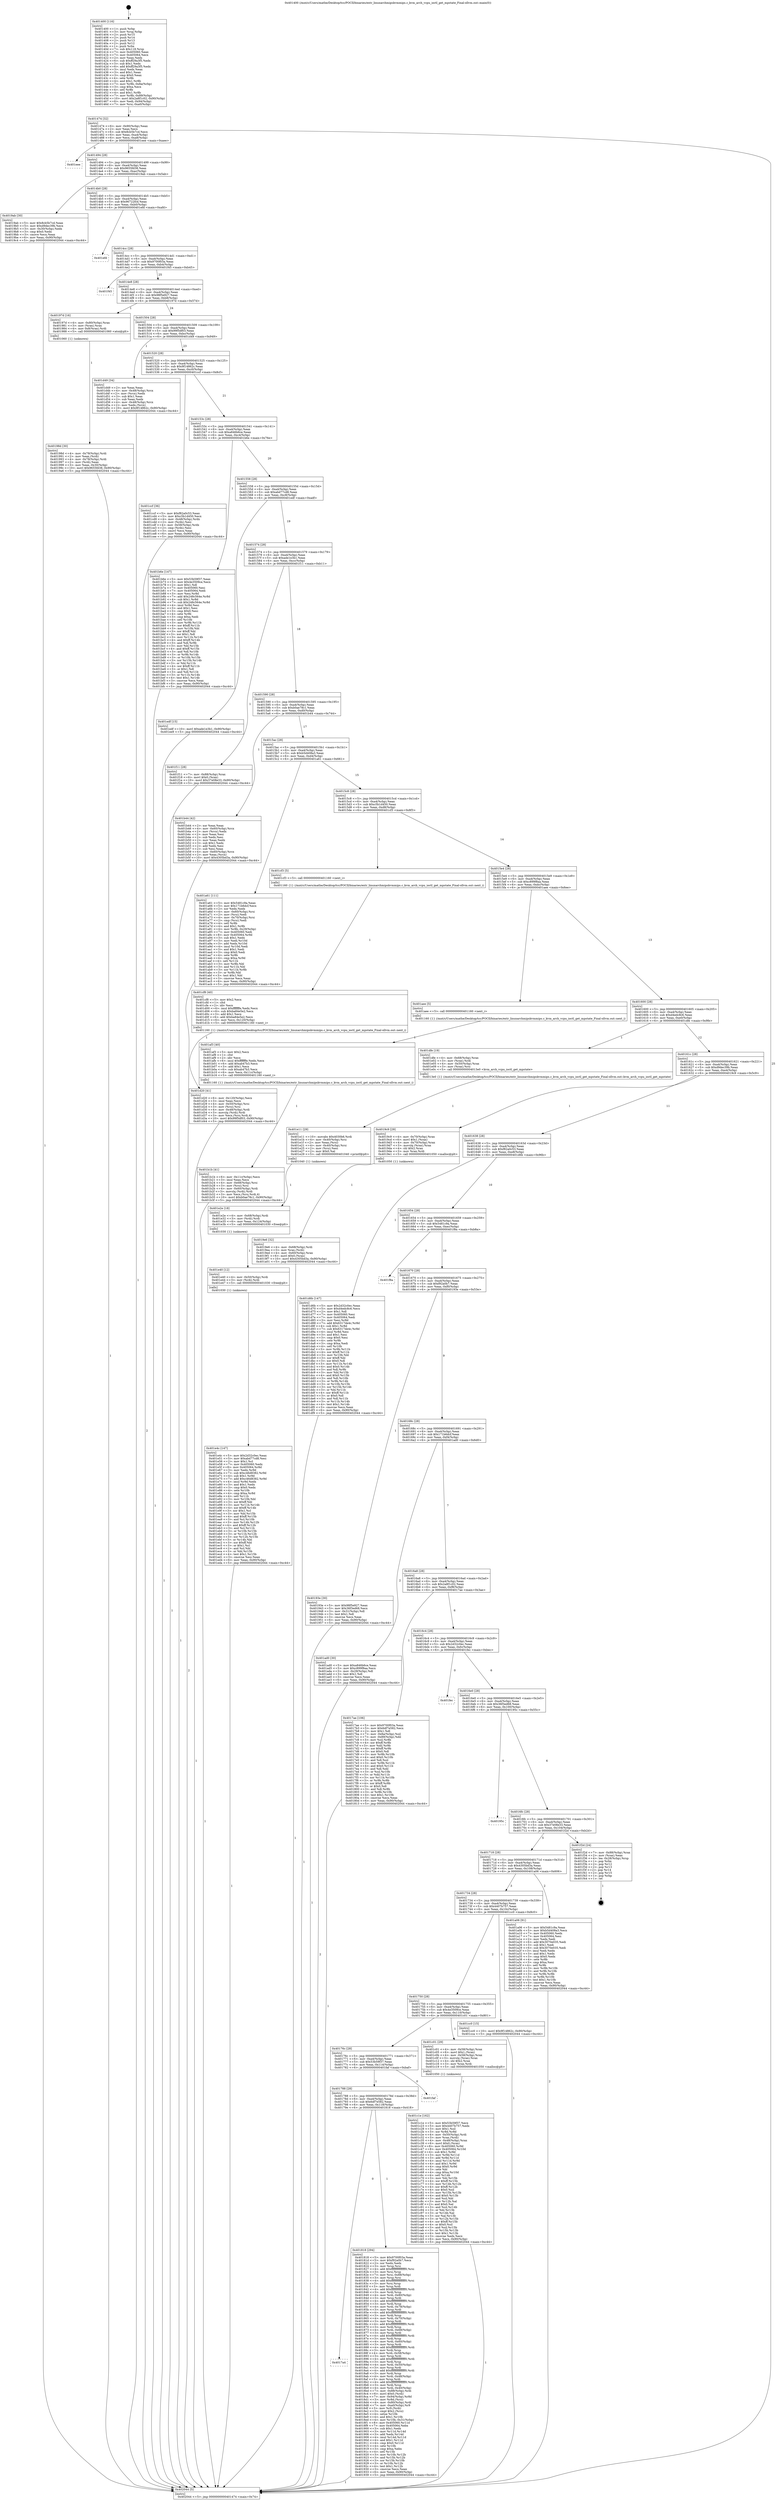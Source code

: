digraph "0x401400" {
  label = "0x401400 (/mnt/c/Users/mathe/Desktop/tcc/POCII/binaries/extr_linuxarchmipskvmmips.c_kvm_arch_vcpu_ioctl_get_mpstate_Final-ollvm.out::main(0))"
  labelloc = "t"
  node[shape=record]

  Entry [label="",width=0.3,height=0.3,shape=circle,fillcolor=black,style=filled]
  "0x401474" [label="{
     0x401474 [32]\l
     | [instrs]\l
     &nbsp;&nbsp;0x401474 \<+6\>: mov -0x90(%rbp),%eax\l
     &nbsp;&nbsp;0x40147a \<+2\>: mov %eax,%ecx\l
     &nbsp;&nbsp;0x40147c \<+6\>: sub $0x8cb5b7cd,%ecx\l
     &nbsp;&nbsp;0x401482 \<+6\>: mov %eax,-0xa4(%rbp)\l
     &nbsp;&nbsp;0x401488 \<+6\>: mov %ecx,-0xa8(%rbp)\l
     &nbsp;&nbsp;0x40148e \<+6\>: je 0000000000401eee \<main+0xaee\>\l
  }"]
  "0x401eee" [label="{
     0x401eee\l
  }", style=dashed]
  "0x401494" [label="{
     0x401494 [28]\l
     | [instrs]\l
     &nbsp;&nbsp;0x401494 \<+5\>: jmp 0000000000401499 \<main+0x99\>\l
     &nbsp;&nbsp;0x401499 \<+6\>: mov -0xa4(%rbp),%eax\l
     &nbsp;&nbsp;0x40149f \<+5\>: sub $0x9655fd38,%eax\l
     &nbsp;&nbsp;0x4014a4 \<+6\>: mov %eax,-0xac(%rbp)\l
     &nbsp;&nbsp;0x4014aa \<+6\>: je 00000000004019ab \<main+0x5ab\>\l
  }"]
  Exit [label="",width=0.3,height=0.3,shape=circle,fillcolor=black,style=filled,peripheries=2]
  "0x4019ab" [label="{
     0x4019ab [30]\l
     | [instrs]\l
     &nbsp;&nbsp;0x4019ab \<+5\>: mov $0x8cb5b7cd,%eax\l
     &nbsp;&nbsp;0x4019b0 \<+5\>: mov $0xd9dec39b,%ecx\l
     &nbsp;&nbsp;0x4019b5 \<+3\>: mov -0x30(%rbp),%edx\l
     &nbsp;&nbsp;0x4019b8 \<+3\>: cmp $0x0,%edx\l
     &nbsp;&nbsp;0x4019bb \<+3\>: cmove %ecx,%eax\l
     &nbsp;&nbsp;0x4019be \<+6\>: mov %eax,-0x90(%rbp)\l
     &nbsp;&nbsp;0x4019c4 \<+5\>: jmp 0000000000402044 \<main+0xc44\>\l
  }"]
  "0x4014b0" [label="{
     0x4014b0 [28]\l
     | [instrs]\l
     &nbsp;&nbsp;0x4014b0 \<+5\>: jmp 00000000004014b5 \<main+0xb5\>\l
     &nbsp;&nbsp;0x4014b5 \<+6\>: mov -0xa4(%rbp),%eax\l
     &nbsp;&nbsp;0x4014bb \<+5\>: sub $0x96722fcd,%eax\l
     &nbsp;&nbsp;0x4014c0 \<+6\>: mov %eax,-0xb0(%rbp)\l
     &nbsp;&nbsp;0x4014c6 \<+6\>: je 0000000000401efd \<main+0xafd\>\l
  }"]
  "0x401e4c" [label="{
     0x401e4c [147]\l
     | [instrs]\l
     &nbsp;&nbsp;0x401e4c \<+5\>: mov $0x2d32c0ec,%eax\l
     &nbsp;&nbsp;0x401e51 \<+5\>: mov $0xabd77cd8,%esi\l
     &nbsp;&nbsp;0x401e56 \<+2\>: mov $0x1,%cl\l
     &nbsp;&nbsp;0x401e58 \<+7\>: mov 0x405060,%edx\l
     &nbsp;&nbsp;0x401e5f \<+8\>: mov 0x405064,%r8d\l
     &nbsp;&nbsp;0x401e67 \<+3\>: mov %edx,%r9d\l
     &nbsp;&nbsp;0x401e6a \<+7\>: sub $0xc46d8382,%r9d\l
     &nbsp;&nbsp;0x401e71 \<+4\>: sub $0x1,%r9d\l
     &nbsp;&nbsp;0x401e75 \<+7\>: add $0xc46d8382,%r9d\l
     &nbsp;&nbsp;0x401e7c \<+4\>: imul %r9d,%edx\l
     &nbsp;&nbsp;0x401e80 \<+3\>: and $0x1,%edx\l
     &nbsp;&nbsp;0x401e83 \<+3\>: cmp $0x0,%edx\l
     &nbsp;&nbsp;0x401e86 \<+4\>: sete %r10b\l
     &nbsp;&nbsp;0x401e8a \<+4\>: cmp $0xa,%r8d\l
     &nbsp;&nbsp;0x401e8e \<+4\>: setl %r11b\l
     &nbsp;&nbsp;0x401e92 \<+3\>: mov %r10b,%bl\l
     &nbsp;&nbsp;0x401e95 \<+3\>: xor $0xff,%bl\l
     &nbsp;&nbsp;0x401e98 \<+3\>: mov %r11b,%r14b\l
     &nbsp;&nbsp;0x401e9b \<+4\>: xor $0xff,%r14b\l
     &nbsp;&nbsp;0x401e9f \<+3\>: xor $0x1,%cl\l
     &nbsp;&nbsp;0x401ea2 \<+3\>: mov %bl,%r15b\l
     &nbsp;&nbsp;0x401ea5 \<+4\>: and $0xff,%r15b\l
     &nbsp;&nbsp;0x401ea9 \<+3\>: and %cl,%r10b\l
     &nbsp;&nbsp;0x401eac \<+3\>: mov %r14b,%r12b\l
     &nbsp;&nbsp;0x401eaf \<+4\>: and $0xff,%r12b\l
     &nbsp;&nbsp;0x401eb3 \<+3\>: and %cl,%r11b\l
     &nbsp;&nbsp;0x401eb6 \<+3\>: or %r10b,%r15b\l
     &nbsp;&nbsp;0x401eb9 \<+3\>: or %r11b,%r12b\l
     &nbsp;&nbsp;0x401ebc \<+3\>: xor %r12b,%r15b\l
     &nbsp;&nbsp;0x401ebf \<+3\>: or %r14b,%bl\l
     &nbsp;&nbsp;0x401ec2 \<+3\>: xor $0xff,%bl\l
     &nbsp;&nbsp;0x401ec5 \<+3\>: or $0x1,%cl\l
     &nbsp;&nbsp;0x401ec8 \<+2\>: and %cl,%bl\l
     &nbsp;&nbsp;0x401eca \<+3\>: or %bl,%r15b\l
     &nbsp;&nbsp;0x401ecd \<+4\>: test $0x1,%r15b\l
     &nbsp;&nbsp;0x401ed1 \<+3\>: cmovne %esi,%eax\l
     &nbsp;&nbsp;0x401ed4 \<+6\>: mov %eax,-0x90(%rbp)\l
     &nbsp;&nbsp;0x401eda \<+5\>: jmp 0000000000402044 \<main+0xc44\>\l
  }"]
  "0x401efd" [label="{
     0x401efd\l
  }", style=dashed]
  "0x4014cc" [label="{
     0x4014cc [28]\l
     | [instrs]\l
     &nbsp;&nbsp;0x4014cc \<+5\>: jmp 00000000004014d1 \<main+0xd1\>\l
     &nbsp;&nbsp;0x4014d1 \<+6\>: mov -0xa4(%rbp),%eax\l
     &nbsp;&nbsp;0x4014d7 \<+5\>: sub $0x9700f03a,%eax\l
     &nbsp;&nbsp;0x4014dc \<+6\>: mov %eax,-0xb4(%rbp)\l
     &nbsp;&nbsp;0x4014e2 \<+6\>: je 0000000000401f45 \<main+0xb45\>\l
  }"]
  "0x401e40" [label="{
     0x401e40 [12]\l
     | [instrs]\l
     &nbsp;&nbsp;0x401e40 \<+4\>: mov -0x50(%rbp),%rdi\l
     &nbsp;&nbsp;0x401e44 \<+3\>: mov (%rdi),%rdi\l
     &nbsp;&nbsp;0x401e47 \<+5\>: call 0000000000401030 \<free@plt\>\l
     | [calls]\l
     &nbsp;&nbsp;0x401030 \{1\} (unknown)\l
  }"]
  "0x401f45" [label="{
     0x401f45\l
  }", style=dashed]
  "0x4014e8" [label="{
     0x4014e8 [28]\l
     | [instrs]\l
     &nbsp;&nbsp;0x4014e8 \<+5\>: jmp 00000000004014ed \<main+0xed\>\l
     &nbsp;&nbsp;0x4014ed \<+6\>: mov -0xa4(%rbp),%eax\l
     &nbsp;&nbsp;0x4014f3 \<+5\>: sub $0x98f5e927,%eax\l
     &nbsp;&nbsp;0x4014f8 \<+6\>: mov %eax,-0xb8(%rbp)\l
     &nbsp;&nbsp;0x4014fe \<+6\>: je 000000000040197d \<main+0x57d\>\l
  }"]
  "0x401e2e" [label="{
     0x401e2e [18]\l
     | [instrs]\l
     &nbsp;&nbsp;0x401e2e \<+4\>: mov -0x68(%rbp),%rdi\l
     &nbsp;&nbsp;0x401e32 \<+3\>: mov (%rdi),%rdi\l
     &nbsp;&nbsp;0x401e35 \<+6\>: mov %eax,-0x124(%rbp)\l
     &nbsp;&nbsp;0x401e3b \<+5\>: call 0000000000401030 \<free@plt\>\l
     | [calls]\l
     &nbsp;&nbsp;0x401030 \{1\} (unknown)\l
  }"]
  "0x40197d" [label="{
     0x40197d [16]\l
     | [instrs]\l
     &nbsp;&nbsp;0x40197d \<+4\>: mov -0x80(%rbp),%rax\l
     &nbsp;&nbsp;0x401981 \<+3\>: mov (%rax),%rax\l
     &nbsp;&nbsp;0x401984 \<+4\>: mov 0x8(%rax),%rdi\l
     &nbsp;&nbsp;0x401988 \<+5\>: call 0000000000401060 \<atoi@plt\>\l
     | [calls]\l
     &nbsp;&nbsp;0x401060 \{1\} (unknown)\l
  }"]
  "0x401504" [label="{
     0x401504 [28]\l
     | [instrs]\l
     &nbsp;&nbsp;0x401504 \<+5\>: jmp 0000000000401509 \<main+0x109\>\l
     &nbsp;&nbsp;0x401509 \<+6\>: mov -0xa4(%rbp),%eax\l
     &nbsp;&nbsp;0x40150f \<+5\>: sub $0x99f5df03,%eax\l
     &nbsp;&nbsp;0x401514 \<+6\>: mov %eax,-0xbc(%rbp)\l
     &nbsp;&nbsp;0x40151a \<+6\>: je 0000000000401d49 \<main+0x949\>\l
  }"]
  "0x401e11" [label="{
     0x401e11 [29]\l
     | [instrs]\l
     &nbsp;&nbsp;0x401e11 \<+10\>: movabs $0x4030b6,%rdi\l
     &nbsp;&nbsp;0x401e1b \<+4\>: mov -0x40(%rbp),%rsi\l
     &nbsp;&nbsp;0x401e1f \<+2\>: mov %eax,(%rsi)\l
     &nbsp;&nbsp;0x401e21 \<+4\>: mov -0x40(%rbp),%rsi\l
     &nbsp;&nbsp;0x401e25 \<+2\>: mov (%rsi),%esi\l
     &nbsp;&nbsp;0x401e27 \<+2\>: mov $0x0,%al\l
     &nbsp;&nbsp;0x401e29 \<+5\>: call 0000000000401040 \<printf@plt\>\l
     | [calls]\l
     &nbsp;&nbsp;0x401040 \{1\} (unknown)\l
  }"]
  "0x401d49" [label="{
     0x401d49 [34]\l
     | [instrs]\l
     &nbsp;&nbsp;0x401d49 \<+2\>: xor %eax,%eax\l
     &nbsp;&nbsp;0x401d4b \<+4\>: mov -0x48(%rbp),%rcx\l
     &nbsp;&nbsp;0x401d4f \<+2\>: mov (%rcx),%edx\l
     &nbsp;&nbsp;0x401d51 \<+3\>: sub $0x1,%eax\l
     &nbsp;&nbsp;0x401d54 \<+2\>: sub %eax,%edx\l
     &nbsp;&nbsp;0x401d56 \<+4\>: mov -0x48(%rbp),%rcx\l
     &nbsp;&nbsp;0x401d5a \<+2\>: mov %edx,(%rcx)\l
     &nbsp;&nbsp;0x401d5c \<+10\>: movl $0x9f14862c,-0x90(%rbp)\l
     &nbsp;&nbsp;0x401d66 \<+5\>: jmp 0000000000402044 \<main+0xc44\>\l
  }"]
  "0x401520" [label="{
     0x401520 [28]\l
     | [instrs]\l
     &nbsp;&nbsp;0x401520 \<+5\>: jmp 0000000000401525 \<main+0x125\>\l
     &nbsp;&nbsp;0x401525 \<+6\>: mov -0xa4(%rbp),%eax\l
     &nbsp;&nbsp;0x40152b \<+5\>: sub $0x9f14862c,%eax\l
     &nbsp;&nbsp;0x401530 \<+6\>: mov %eax,-0xc0(%rbp)\l
     &nbsp;&nbsp;0x401536 \<+6\>: je 0000000000401ccf \<main+0x8cf\>\l
  }"]
  "0x401d20" [label="{
     0x401d20 [41]\l
     | [instrs]\l
     &nbsp;&nbsp;0x401d20 \<+6\>: mov -0x120(%rbp),%ecx\l
     &nbsp;&nbsp;0x401d26 \<+3\>: imul %eax,%ecx\l
     &nbsp;&nbsp;0x401d29 \<+4\>: mov -0x50(%rbp),%rsi\l
     &nbsp;&nbsp;0x401d2d \<+3\>: mov (%rsi),%rsi\l
     &nbsp;&nbsp;0x401d30 \<+4\>: mov -0x48(%rbp),%rdi\l
     &nbsp;&nbsp;0x401d34 \<+3\>: movslq (%rdi),%rdi\l
     &nbsp;&nbsp;0x401d37 \<+3\>: mov %ecx,(%rsi,%rdi,4)\l
     &nbsp;&nbsp;0x401d3a \<+10\>: movl $0x99f5df03,-0x90(%rbp)\l
     &nbsp;&nbsp;0x401d44 \<+5\>: jmp 0000000000402044 \<main+0xc44\>\l
  }"]
  "0x401ccf" [label="{
     0x401ccf [36]\l
     | [instrs]\l
     &nbsp;&nbsp;0x401ccf \<+5\>: mov $0xf82a0c53,%eax\l
     &nbsp;&nbsp;0x401cd4 \<+5\>: mov $0xc5b1d450,%ecx\l
     &nbsp;&nbsp;0x401cd9 \<+4\>: mov -0x48(%rbp),%rdx\l
     &nbsp;&nbsp;0x401cdd \<+2\>: mov (%rdx),%esi\l
     &nbsp;&nbsp;0x401cdf \<+4\>: mov -0x58(%rbp),%rdx\l
     &nbsp;&nbsp;0x401ce3 \<+2\>: cmp (%rdx),%esi\l
     &nbsp;&nbsp;0x401ce5 \<+3\>: cmovl %ecx,%eax\l
     &nbsp;&nbsp;0x401ce8 \<+6\>: mov %eax,-0x90(%rbp)\l
     &nbsp;&nbsp;0x401cee \<+5\>: jmp 0000000000402044 \<main+0xc44\>\l
  }"]
  "0x40153c" [label="{
     0x40153c [28]\l
     | [instrs]\l
     &nbsp;&nbsp;0x40153c \<+5\>: jmp 0000000000401541 \<main+0x141\>\l
     &nbsp;&nbsp;0x401541 \<+6\>: mov -0xa4(%rbp),%eax\l
     &nbsp;&nbsp;0x401547 \<+5\>: sub $0xa846b6ce,%eax\l
     &nbsp;&nbsp;0x40154c \<+6\>: mov %eax,-0xc4(%rbp)\l
     &nbsp;&nbsp;0x401552 \<+6\>: je 0000000000401b6e \<main+0x76e\>\l
  }"]
  "0x401cf8" [label="{
     0x401cf8 [40]\l
     | [instrs]\l
     &nbsp;&nbsp;0x401cf8 \<+5\>: mov $0x2,%ecx\l
     &nbsp;&nbsp;0x401cfd \<+1\>: cltd\l
     &nbsp;&nbsp;0x401cfe \<+2\>: idiv %ecx\l
     &nbsp;&nbsp;0x401d00 \<+6\>: imul $0xfffffffe,%edx,%ecx\l
     &nbsp;&nbsp;0x401d06 \<+6\>: sub $0xba84e5e2,%ecx\l
     &nbsp;&nbsp;0x401d0c \<+3\>: add $0x1,%ecx\l
     &nbsp;&nbsp;0x401d0f \<+6\>: add $0xba84e5e2,%ecx\l
     &nbsp;&nbsp;0x401d15 \<+6\>: mov %ecx,-0x120(%rbp)\l
     &nbsp;&nbsp;0x401d1b \<+5\>: call 0000000000401160 \<next_i\>\l
     | [calls]\l
     &nbsp;&nbsp;0x401160 \{1\} (/mnt/c/Users/mathe/Desktop/tcc/POCII/binaries/extr_linuxarchmipskvmmips.c_kvm_arch_vcpu_ioctl_get_mpstate_Final-ollvm.out::next_i)\l
  }"]
  "0x401b6e" [label="{
     0x401b6e [147]\l
     | [instrs]\l
     &nbsp;&nbsp;0x401b6e \<+5\>: mov $0x53b59f37,%eax\l
     &nbsp;&nbsp;0x401b73 \<+5\>: mov $0x4e3509ce,%ecx\l
     &nbsp;&nbsp;0x401b78 \<+2\>: mov $0x1,%dl\l
     &nbsp;&nbsp;0x401b7a \<+7\>: mov 0x405060,%esi\l
     &nbsp;&nbsp;0x401b81 \<+7\>: mov 0x405064,%edi\l
     &nbsp;&nbsp;0x401b88 \<+3\>: mov %esi,%r8d\l
     &nbsp;&nbsp;0x401b8b \<+7\>: add $0x248c564e,%r8d\l
     &nbsp;&nbsp;0x401b92 \<+4\>: sub $0x1,%r8d\l
     &nbsp;&nbsp;0x401b96 \<+7\>: sub $0x248c564e,%r8d\l
     &nbsp;&nbsp;0x401b9d \<+4\>: imul %r8d,%esi\l
     &nbsp;&nbsp;0x401ba1 \<+3\>: and $0x1,%esi\l
     &nbsp;&nbsp;0x401ba4 \<+3\>: cmp $0x0,%esi\l
     &nbsp;&nbsp;0x401ba7 \<+4\>: sete %r9b\l
     &nbsp;&nbsp;0x401bab \<+3\>: cmp $0xa,%edi\l
     &nbsp;&nbsp;0x401bae \<+4\>: setl %r10b\l
     &nbsp;&nbsp;0x401bb2 \<+3\>: mov %r9b,%r11b\l
     &nbsp;&nbsp;0x401bb5 \<+4\>: xor $0xff,%r11b\l
     &nbsp;&nbsp;0x401bb9 \<+3\>: mov %r10b,%bl\l
     &nbsp;&nbsp;0x401bbc \<+3\>: xor $0xff,%bl\l
     &nbsp;&nbsp;0x401bbf \<+3\>: xor $0x1,%dl\l
     &nbsp;&nbsp;0x401bc2 \<+3\>: mov %r11b,%r14b\l
     &nbsp;&nbsp;0x401bc5 \<+4\>: and $0xff,%r14b\l
     &nbsp;&nbsp;0x401bc9 \<+3\>: and %dl,%r9b\l
     &nbsp;&nbsp;0x401bcc \<+3\>: mov %bl,%r15b\l
     &nbsp;&nbsp;0x401bcf \<+4\>: and $0xff,%r15b\l
     &nbsp;&nbsp;0x401bd3 \<+3\>: and %dl,%r10b\l
     &nbsp;&nbsp;0x401bd6 \<+3\>: or %r9b,%r14b\l
     &nbsp;&nbsp;0x401bd9 \<+3\>: or %r10b,%r15b\l
     &nbsp;&nbsp;0x401bdc \<+3\>: xor %r15b,%r14b\l
     &nbsp;&nbsp;0x401bdf \<+3\>: or %bl,%r11b\l
     &nbsp;&nbsp;0x401be2 \<+4\>: xor $0xff,%r11b\l
     &nbsp;&nbsp;0x401be6 \<+3\>: or $0x1,%dl\l
     &nbsp;&nbsp;0x401be9 \<+3\>: and %dl,%r11b\l
     &nbsp;&nbsp;0x401bec \<+3\>: or %r11b,%r14b\l
     &nbsp;&nbsp;0x401bef \<+4\>: test $0x1,%r14b\l
     &nbsp;&nbsp;0x401bf3 \<+3\>: cmovne %ecx,%eax\l
     &nbsp;&nbsp;0x401bf6 \<+6\>: mov %eax,-0x90(%rbp)\l
     &nbsp;&nbsp;0x401bfc \<+5\>: jmp 0000000000402044 \<main+0xc44\>\l
  }"]
  "0x401558" [label="{
     0x401558 [28]\l
     | [instrs]\l
     &nbsp;&nbsp;0x401558 \<+5\>: jmp 000000000040155d \<main+0x15d\>\l
     &nbsp;&nbsp;0x40155d \<+6\>: mov -0xa4(%rbp),%eax\l
     &nbsp;&nbsp;0x401563 \<+5\>: sub $0xabd77cd8,%eax\l
     &nbsp;&nbsp;0x401568 \<+6\>: mov %eax,-0xc8(%rbp)\l
     &nbsp;&nbsp;0x40156e \<+6\>: je 0000000000401edf \<main+0xadf\>\l
  }"]
  "0x401c1e" [label="{
     0x401c1e [162]\l
     | [instrs]\l
     &nbsp;&nbsp;0x401c1e \<+5\>: mov $0x53b59f37,%ecx\l
     &nbsp;&nbsp;0x401c23 \<+5\>: mov $0x4407b757,%edx\l
     &nbsp;&nbsp;0x401c28 \<+3\>: mov $0x1,%sil\l
     &nbsp;&nbsp;0x401c2b \<+3\>: xor %r8d,%r8d\l
     &nbsp;&nbsp;0x401c2e \<+4\>: mov -0x50(%rbp),%rdi\l
     &nbsp;&nbsp;0x401c32 \<+3\>: mov %rax,(%rdi)\l
     &nbsp;&nbsp;0x401c35 \<+4\>: mov -0x48(%rbp),%rax\l
     &nbsp;&nbsp;0x401c39 \<+6\>: movl $0x0,(%rax)\l
     &nbsp;&nbsp;0x401c3f \<+8\>: mov 0x405060,%r9d\l
     &nbsp;&nbsp;0x401c47 \<+8\>: mov 0x405064,%r10d\l
     &nbsp;&nbsp;0x401c4f \<+4\>: sub $0x1,%r8d\l
     &nbsp;&nbsp;0x401c53 \<+3\>: mov %r9d,%r11d\l
     &nbsp;&nbsp;0x401c56 \<+3\>: add %r8d,%r11d\l
     &nbsp;&nbsp;0x401c59 \<+4\>: imul %r11d,%r9d\l
     &nbsp;&nbsp;0x401c5d \<+4\>: and $0x1,%r9d\l
     &nbsp;&nbsp;0x401c61 \<+4\>: cmp $0x0,%r9d\l
     &nbsp;&nbsp;0x401c65 \<+3\>: sete %bl\l
     &nbsp;&nbsp;0x401c68 \<+4\>: cmp $0xa,%r10d\l
     &nbsp;&nbsp;0x401c6c \<+4\>: setl %r14b\l
     &nbsp;&nbsp;0x401c70 \<+3\>: mov %bl,%r15b\l
     &nbsp;&nbsp;0x401c73 \<+4\>: xor $0xff,%r15b\l
     &nbsp;&nbsp;0x401c77 \<+3\>: mov %r14b,%r12b\l
     &nbsp;&nbsp;0x401c7a \<+4\>: xor $0xff,%r12b\l
     &nbsp;&nbsp;0x401c7e \<+4\>: xor $0x0,%sil\l
     &nbsp;&nbsp;0x401c82 \<+3\>: mov %r15b,%r13b\l
     &nbsp;&nbsp;0x401c85 \<+4\>: and $0x0,%r13b\l
     &nbsp;&nbsp;0x401c89 \<+3\>: and %sil,%bl\l
     &nbsp;&nbsp;0x401c8c \<+3\>: mov %r12b,%al\l
     &nbsp;&nbsp;0x401c8f \<+2\>: and $0x0,%al\l
     &nbsp;&nbsp;0x401c91 \<+3\>: and %sil,%r14b\l
     &nbsp;&nbsp;0x401c94 \<+3\>: or %bl,%r13b\l
     &nbsp;&nbsp;0x401c97 \<+3\>: or %r14b,%al\l
     &nbsp;&nbsp;0x401c9a \<+3\>: xor %al,%r13b\l
     &nbsp;&nbsp;0x401c9d \<+3\>: or %r12b,%r15b\l
     &nbsp;&nbsp;0x401ca0 \<+4\>: xor $0xff,%r15b\l
     &nbsp;&nbsp;0x401ca4 \<+4\>: or $0x0,%sil\l
     &nbsp;&nbsp;0x401ca8 \<+3\>: and %sil,%r15b\l
     &nbsp;&nbsp;0x401cab \<+3\>: or %r15b,%r13b\l
     &nbsp;&nbsp;0x401cae \<+4\>: test $0x1,%r13b\l
     &nbsp;&nbsp;0x401cb2 \<+3\>: cmovne %edx,%ecx\l
     &nbsp;&nbsp;0x401cb5 \<+6\>: mov %ecx,-0x90(%rbp)\l
     &nbsp;&nbsp;0x401cbb \<+5\>: jmp 0000000000402044 \<main+0xc44\>\l
  }"]
  "0x401edf" [label="{
     0x401edf [15]\l
     | [instrs]\l
     &nbsp;&nbsp;0x401edf \<+10\>: movl $0xade1e3b1,-0x90(%rbp)\l
     &nbsp;&nbsp;0x401ee9 \<+5\>: jmp 0000000000402044 \<main+0xc44\>\l
  }"]
  "0x401574" [label="{
     0x401574 [28]\l
     | [instrs]\l
     &nbsp;&nbsp;0x401574 \<+5\>: jmp 0000000000401579 \<main+0x179\>\l
     &nbsp;&nbsp;0x401579 \<+6\>: mov -0xa4(%rbp),%eax\l
     &nbsp;&nbsp;0x40157f \<+5\>: sub $0xade1e3b1,%eax\l
     &nbsp;&nbsp;0x401584 \<+6\>: mov %eax,-0xcc(%rbp)\l
     &nbsp;&nbsp;0x40158a \<+6\>: je 0000000000401f11 \<main+0xb11\>\l
  }"]
  "0x401b1b" [label="{
     0x401b1b [41]\l
     | [instrs]\l
     &nbsp;&nbsp;0x401b1b \<+6\>: mov -0x11c(%rbp),%ecx\l
     &nbsp;&nbsp;0x401b21 \<+3\>: imul %eax,%ecx\l
     &nbsp;&nbsp;0x401b24 \<+4\>: mov -0x68(%rbp),%rsi\l
     &nbsp;&nbsp;0x401b28 \<+3\>: mov (%rsi),%rsi\l
     &nbsp;&nbsp;0x401b2b \<+4\>: mov -0x60(%rbp),%rdi\l
     &nbsp;&nbsp;0x401b2f \<+3\>: movslq (%rdi),%rdi\l
     &nbsp;&nbsp;0x401b32 \<+3\>: mov %ecx,(%rsi,%rdi,4)\l
     &nbsp;&nbsp;0x401b35 \<+10\>: movl $0xb0ae78c1,-0x90(%rbp)\l
     &nbsp;&nbsp;0x401b3f \<+5\>: jmp 0000000000402044 \<main+0xc44\>\l
  }"]
  "0x401f11" [label="{
     0x401f11 [28]\l
     | [instrs]\l
     &nbsp;&nbsp;0x401f11 \<+7\>: mov -0x88(%rbp),%rax\l
     &nbsp;&nbsp;0x401f18 \<+6\>: movl $0x0,(%rax)\l
     &nbsp;&nbsp;0x401f1e \<+10\>: movl $0x37e08e33,-0x90(%rbp)\l
     &nbsp;&nbsp;0x401f28 \<+5\>: jmp 0000000000402044 \<main+0xc44\>\l
  }"]
  "0x401590" [label="{
     0x401590 [28]\l
     | [instrs]\l
     &nbsp;&nbsp;0x401590 \<+5\>: jmp 0000000000401595 \<main+0x195\>\l
     &nbsp;&nbsp;0x401595 \<+6\>: mov -0xa4(%rbp),%eax\l
     &nbsp;&nbsp;0x40159b \<+5\>: sub $0xb0ae78c1,%eax\l
     &nbsp;&nbsp;0x4015a0 \<+6\>: mov %eax,-0xd0(%rbp)\l
     &nbsp;&nbsp;0x4015a6 \<+6\>: je 0000000000401b44 \<main+0x744\>\l
  }"]
  "0x401af3" [label="{
     0x401af3 [40]\l
     | [instrs]\l
     &nbsp;&nbsp;0x401af3 \<+5\>: mov $0x2,%ecx\l
     &nbsp;&nbsp;0x401af8 \<+1\>: cltd\l
     &nbsp;&nbsp;0x401af9 \<+2\>: idiv %ecx\l
     &nbsp;&nbsp;0x401afb \<+6\>: imul $0xfffffffe,%edx,%ecx\l
     &nbsp;&nbsp;0x401b01 \<+6\>: add $0xab47b3,%ecx\l
     &nbsp;&nbsp;0x401b07 \<+3\>: add $0x1,%ecx\l
     &nbsp;&nbsp;0x401b0a \<+6\>: sub $0xab47b3,%ecx\l
     &nbsp;&nbsp;0x401b10 \<+6\>: mov %ecx,-0x11c(%rbp)\l
     &nbsp;&nbsp;0x401b16 \<+5\>: call 0000000000401160 \<next_i\>\l
     | [calls]\l
     &nbsp;&nbsp;0x401160 \{1\} (/mnt/c/Users/mathe/Desktop/tcc/POCII/binaries/extr_linuxarchmipskvmmips.c_kvm_arch_vcpu_ioctl_get_mpstate_Final-ollvm.out::next_i)\l
  }"]
  "0x401b44" [label="{
     0x401b44 [42]\l
     | [instrs]\l
     &nbsp;&nbsp;0x401b44 \<+2\>: xor %eax,%eax\l
     &nbsp;&nbsp;0x401b46 \<+4\>: mov -0x60(%rbp),%rcx\l
     &nbsp;&nbsp;0x401b4a \<+2\>: mov (%rcx),%edx\l
     &nbsp;&nbsp;0x401b4c \<+2\>: mov %eax,%esi\l
     &nbsp;&nbsp;0x401b4e \<+2\>: sub %edx,%esi\l
     &nbsp;&nbsp;0x401b50 \<+2\>: mov %eax,%edx\l
     &nbsp;&nbsp;0x401b52 \<+3\>: sub $0x1,%edx\l
     &nbsp;&nbsp;0x401b55 \<+2\>: add %edx,%esi\l
     &nbsp;&nbsp;0x401b57 \<+2\>: sub %esi,%eax\l
     &nbsp;&nbsp;0x401b59 \<+4\>: mov -0x60(%rbp),%rcx\l
     &nbsp;&nbsp;0x401b5d \<+2\>: mov %eax,(%rcx)\l
     &nbsp;&nbsp;0x401b5f \<+10\>: movl $0x4305bd3a,-0x90(%rbp)\l
     &nbsp;&nbsp;0x401b69 \<+5\>: jmp 0000000000402044 \<main+0xc44\>\l
  }"]
  "0x4015ac" [label="{
     0x4015ac [28]\l
     | [instrs]\l
     &nbsp;&nbsp;0x4015ac \<+5\>: jmp 00000000004015b1 \<main+0x1b1\>\l
     &nbsp;&nbsp;0x4015b1 \<+6\>: mov -0xa4(%rbp),%eax\l
     &nbsp;&nbsp;0x4015b7 \<+5\>: sub $0xb5d408a3,%eax\l
     &nbsp;&nbsp;0x4015bc \<+6\>: mov %eax,-0xd4(%rbp)\l
     &nbsp;&nbsp;0x4015c2 \<+6\>: je 0000000000401a61 \<main+0x661\>\l
  }"]
  "0x4019e6" [label="{
     0x4019e6 [32]\l
     | [instrs]\l
     &nbsp;&nbsp;0x4019e6 \<+4\>: mov -0x68(%rbp),%rdi\l
     &nbsp;&nbsp;0x4019ea \<+3\>: mov %rax,(%rdi)\l
     &nbsp;&nbsp;0x4019ed \<+4\>: mov -0x60(%rbp),%rax\l
     &nbsp;&nbsp;0x4019f1 \<+6\>: movl $0x0,(%rax)\l
     &nbsp;&nbsp;0x4019f7 \<+10\>: movl $0x4305bd3a,-0x90(%rbp)\l
     &nbsp;&nbsp;0x401a01 \<+5\>: jmp 0000000000402044 \<main+0xc44\>\l
  }"]
  "0x401a61" [label="{
     0x401a61 [111]\l
     | [instrs]\l
     &nbsp;&nbsp;0x401a61 \<+5\>: mov $0x5481c9a,%eax\l
     &nbsp;&nbsp;0x401a66 \<+5\>: mov $0x171b6dcf,%ecx\l
     &nbsp;&nbsp;0x401a6b \<+2\>: xor %edx,%edx\l
     &nbsp;&nbsp;0x401a6d \<+4\>: mov -0x60(%rbp),%rsi\l
     &nbsp;&nbsp;0x401a71 \<+2\>: mov (%rsi),%edi\l
     &nbsp;&nbsp;0x401a73 \<+4\>: mov -0x70(%rbp),%rsi\l
     &nbsp;&nbsp;0x401a77 \<+2\>: cmp (%rsi),%edi\l
     &nbsp;&nbsp;0x401a79 \<+4\>: setl %r8b\l
     &nbsp;&nbsp;0x401a7d \<+4\>: and $0x1,%r8b\l
     &nbsp;&nbsp;0x401a81 \<+4\>: mov %r8b,-0x29(%rbp)\l
     &nbsp;&nbsp;0x401a85 \<+7\>: mov 0x405060,%edi\l
     &nbsp;&nbsp;0x401a8c \<+8\>: mov 0x405064,%r9d\l
     &nbsp;&nbsp;0x401a94 \<+3\>: sub $0x1,%edx\l
     &nbsp;&nbsp;0x401a97 \<+3\>: mov %edi,%r10d\l
     &nbsp;&nbsp;0x401a9a \<+3\>: add %edx,%r10d\l
     &nbsp;&nbsp;0x401a9d \<+4\>: imul %r10d,%edi\l
     &nbsp;&nbsp;0x401aa1 \<+3\>: and $0x1,%edi\l
     &nbsp;&nbsp;0x401aa4 \<+3\>: cmp $0x0,%edi\l
     &nbsp;&nbsp;0x401aa7 \<+4\>: sete %r8b\l
     &nbsp;&nbsp;0x401aab \<+4\>: cmp $0xa,%r9d\l
     &nbsp;&nbsp;0x401aaf \<+4\>: setl %r11b\l
     &nbsp;&nbsp;0x401ab3 \<+3\>: mov %r8b,%bl\l
     &nbsp;&nbsp;0x401ab6 \<+3\>: and %r11b,%bl\l
     &nbsp;&nbsp;0x401ab9 \<+3\>: xor %r11b,%r8b\l
     &nbsp;&nbsp;0x401abc \<+3\>: or %r8b,%bl\l
     &nbsp;&nbsp;0x401abf \<+3\>: test $0x1,%bl\l
     &nbsp;&nbsp;0x401ac2 \<+3\>: cmovne %ecx,%eax\l
     &nbsp;&nbsp;0x401ac5 \<+6\>: mov %eax,-0x90(%rbp)\l
     &nbsp;&nbsp;0x401acb \<+5\>: jmp 0000000000402044 \<main+0xc44\>\l
  }"]
  "0x4015c8" [label="{
     0x4015c8 [28]\l
     | [instrs]\l
     &nbsp;&nbsp;0x4015c8 \<+5\>: jmp 00000000004015cd \<main+0x1cd\>\l
     &nbsp;&nbsp;0x4015cd \<+6\>: mov -0xa4(%rbp),%eax\l
     &nbsp;&nbsp;0x4015d3 \<+5\>: sub $0xc5b1d450,%eax\l
     &nbsp;&nbsp;0x4015d8 \<+6\>: mov %eax,-0xd8(%rbp)\l
     &nbsp;&nbsp;0x4015de \<+6\>: je 0000000000401cf3 \<main+0x8f3\>\l
  }"]
  "0x40198d" [label="{
     0x40198d [30]\l
     | [instrs]\l
     &nbsp;&nbsp;0x40198d \<+4\>: mov -0x78(%rbp),%rdi\l
     &nbsp;&nbsp;0x401991 \<+2\>: mov %eax,(%rdi)\l
     &nbsp;&nbsp;0x401993 \<+4\>: mov -0x78(%rbp),%rdi\l
     &nbsp;&nbsp;0x401997 \<+2\>: mov (%rdi),%eax\l
     &nbsp;&nbsp;0x401999 \<+3\>: mov %eax,-0x30(%rbp)\l
     &nbsp;&nbsp;0x40199c \<+10\>: movl $0x9655fd38,-0x90(%rbp)\l
     &nbsp;&nbsp;0x4019a6 \<+5\>: jmp 0000000000402044 \<main+0xc44\>\l
  }"]
  "0x401cf3" [label="{
     0x401cf3 [5]\l
     | [instrs]\l
     &nbsp;&nbsp;0x401cf3 \<+5\>: call 0000000000401160 \<next_i\>\l
     | [calls]\l
     &nbsp;&nbsp;0x401160 \{1\} (/mnt/c/Users/mathe/Desktop/tcc/POCII/binaries/extr_linuxarchmipskvmmips.c_kvm_arch_vcpu_ioctl_get_mpstate_Final-ollvm.out::next_i)\l
  }"]
  "0x4015e4" [label="{
     0x4015e4 [28]\l
     | [instrs]\l
     &nbsp;&nbsp;0x4015e4 \<+5\>: jmp 00000000004015e9 \<main+0x1e9\>\l
     &nbsp;&nbsp;0x4015e9 \<+6\>: mov -0xa4(%rbp),%eax\l
     &nbsp;&nbsp;0x4015ef \<+5\>: sub $0xc899f8aa,%eax\l
     &nbsp;&nbsp;0x4015f4 \<+6\>: mov %eax,-0xdc(%rbp)\l
     &nbsp;&nbsp;0x4015fa \<+6\>: je 0000000000401aee \<main+0x6ee\>\l
  }"]
  "0x4017a4" [label="{
     0x4017a4\l
  }", style=dashed]
  "0x401aee" [label="{
     0x401aee [5]\l
     | [instrs]\l
     &nbsp;&nbsp;0x401aee \<+5\>: call 0000000000401160 \<next_i\>\l
     | [calls]\l
     &nbsp;&nbsp;0x401160 \{1\} (/mnt/c/Users/mathe/Desktop/tcc/POCII/binaries/extr_linuxarchmipskvmmips.c_kvm_arch_vcpu_ioctl_get_mpstate_Final-ollvm.out::next_i)\l
  }"]
  "0x401600" [label="{
     0x401600 [28]\l
     | [instrs]\l
     &nbsp;&nbsp;0x401600 \<+5\>: jmp 0000000000401605 \<main+0x205\>\l
     &nbsp;&nbsp;0x401605 \<+6\>: mov -0xa4(%rbp),%eax\l
     &nbsp;&nbsp;0x40160b \<+5\>: sub $0xd4edc8c6,%eax\l
     &nbsp;&nbsp;0x401610 \<+6\>: mov %eax,-0xe0(%rbp)\l
     &nbsp;&nbsp;0x401616 \<+6\>: je 0000000000401dfe \<main+0x9fe\>\l
  }"]
  "0x401818" [label="{
     0x401818 [294]\l
     | [instrs]\l
     &nbsp;&nbsp;0x401818 \<+5\>: mov $0x9700f03a,%eax\l
     &nbsp;&nbsp;0x40181d \<+5\>: mov $0xf92a0b7,%ecx\l
     &nbsp;&nbsp;0x401822 \<+2\>: xor %edx,%edx\l
     &nbsp;&nbsp;0x401824 \<+3\>: mov %rsp,%rsi\l
     &nbsp;&nbsp;0x401827 \<+4\>: add $0xfffffffffffffff0,%rsi\l
     &nbsp;&nbsp;0x40182b \<+3\>: mov %rsi,%rsp\l
     &nbsp;&nbsp;0x40182e \<+7\>: mov %rsi,-0x88(%rbp)\l
     &nbsp;&nbsp;0x401835 \<+3\>: mov %rsp,%rsi\l
     &nbsp;&nbsp;0x401838 \<+4\>: add $0xfffffffffffffff0,%rsi\l
     &nbsp;&nbsp;0x40183c \<+3\>: mov %rsi,%rsp\l
     &nbsp;&nbsp;0x40183f \<+3\>: mov %rsp,%rdi\l
     &nbsp;&nbsp;0x401842 \<+4\>: add $0xfffffffffffffff0,%rdi\l
     &nbsp;&nbsp;0x401846 \<+3\>: mov %rdi,%rsp\l
     &nbsp;&nbsp;0x401849 \<+4\>: mov %rdi,-0x80(%rbp)\l
     &nbsp;&nbsp;0x40184d \<+3\>: mov %rsp,%rdi\l
     &nbsp;&nbsp;0x401850 \<+4\>: add $0xfffffffffffffff0,%rdi\l
     &nbsp;&nbsp;0x401854 \<+3\>: mov %rdi,%rsp\l
     &nbsp;&nbsp;0x401857 \<+4\>: mov %rdi,-0x78(%rbp)\l
     &nbsp;&nbsp;0x40185b \<+3\>: mov %rsp,%rdi\l
     &nbsp;&nbsp;0x40185e \<+4\>: add $0xfffffffffffffff0,%rdi\l
     &nbsp;&nbsp;0x401862 \<+3\>: mov %rdi,%rsp\l
     &nbsp;&nbsp;0x401865 \<+4\>: mov %rdi,-0x70(%rbp)\l
     &nbsp;&nbsp;0x401869 \<+3\>: mov %rsp,%rdi\l
     &nbsp;&nbsp;0x40186c \<+4\>: add $0xfffffffffffffff0,%rdi\l
     &nbsp;&nbsp;0x401870 \<+3\>: mov %rdi,%rsp\l
     &nbsp;&nbsp;0x401873 \<+4\>: mov %rdi,-0x68(%rbp)\l
     &nbsp;&nbsp;0x401877 \<+3\>: mov %rsp,%rdi\l
     &nbsp;&nbsp;0x40187a \<+4\>: add $0xfffffffffffffff0,%rdi\l
     &nbsp;&nbsp;0x40187e \<+3\>: mov %rdi,%rsp\l
     &nbsp;&nbsp;0x401881 \<+4\>: mov %rdi,-0x60(%rbp)\l
     &nbsp;&nbsp;0x401885 \<+3\>: mov %rsp,%rdi\l
     &nbsp;&nbsp;0x401888 \<+4\>: add $0xfffffffffffffff0,%rdi\l
     &nbsp;&nbsp;0x40188c \<+3\>: mov %rdi,%rsp\l
     &nbsp;&nbsp;0x40188f \<+4\>: mov %rdi,-0x58(%rbp)\l
     &nbsp;&nbsp;0x401893 \<+3\>: mov %rsp,%rdi\l
     &nbsp;&nbsp;0x401896 \<+4\>: add $0xfffffffffffffff0,%rdi\l
     &nbsp;&nbsp;0x40189a \<+3\>: mov %rdi,%rsp\l
     &nbsp;&nbsp;0x40189d \<+4\>: mov %rdi,-0x50(%rbp)\l
     &nbsp;&nbsp;0x4018a1 \<+3\>: mov %rsp,%rdi\l
     &nbsp;&nbsp;0x4018a4 \<+4\>: add $0xfffffffffffffff0,%rdi\l
     &nbsp;&nbsp;0x4018a8 \<+3\>: mov %rdi,%rsp\l
     &nbsp;&nbsp;0x4018ab \<+4\>: mov %rdi,-0x48(%rbp)\l
     &nbsp;&nbsp;0x4018af \<+3\>: mov %rsp,%rdi\l
     &nbsp;&nbsp;0x4018b2 \<+4\>: add $0xfffffffffffffff0,%rdi\l
     &nbsp;&nbsp;0x4018b6 \<+3\>: mov %rdi,%rsp\l
     &nbsp;&nbsp;0x4018b9 \<+4\>: mov %rdi,-0x40(%rbp)\l
     &nbsp;&nbsp;0x4018bd \<+7\>: mov -0x88(%rbp),%rdi\l
     &nbsp;&nbsp;0x4018c4 \<+6\>: movl $0x0,(%rdi)\l
     &nbsp;&nbsp;0x4018ca \<+7\>: mov -0x94(%rbp),%r8d\l
     &nbsp;&nbsp;0x4018d1 \<+3\>: mov %r8d,(%rsi)\l
     &nbsp;&nbsp;0x4018d4 \<+4\>: mov -0x80(%rbp),%rdi\l
     &nbsp;&nbsp;0x4018d8 \<+7\>: mov -0xa0(%rbp),%r9\l
     &nbsp;&nbsp;0x4018df \<+3\>: mov %r9,(%rdi)\l
     &nbsp;&nbsp;0x4018e2 \<+3\>: cmpl $0x2,(%rsi)\l
     &nbsp;&nbsp;0x4018e5 \<+4\>: setne %r10b\l
     &nbsp;&nbsp;0x4018e9 \<+4\>: and $0x1,%r10b\l
     &nbsp;&nbsp;0x4018ed \<+4\>: mov %r10b,-0x31(%rbp)\l
     &nbsp;&nbsp;0x4018f1 \<+8\>: mov 0x405060,%r11d\l
     &nbsp;&nbsp;0x4018f9 \<+7\>: mov 0x405064,%ebx\l
     &nbsp;&nbsp;0x401900 \<+3\>: sub $0x1,%edx\l
     &nbsp;&nbsp;0x401903 \<+3\>: mov %r11d,%r14d\l
     &nbsp;&nbsp;0x401906 \<+3\>: add %edx,%r14d\l
     &nbsp;&nbsp;0x401909 \<+4\>: imul %r14d,%r11d\l
     &nbsp;&nbsp;0x40190d \<+4\>: and $0x1,%r11d\l
     &nbsp;&nbsp;0x401911 \<+4\>: cmp $0x0,%r11d\l
     &nbsp;&nbsp;0x401915 \<+4\>: sete %r10b\l
     &nbsp;&nbsp;0x401919 \<+3\>: cmp $0xa,%ebx\l
     &nbsp;&nbsp;0x40191c \<+4\>: setl %r15b\l
     &nbsp;&nbsp;0x401920 \<+3\>: mov %r10b,%r12b\l
     &nbsp;&nbsp;0x401923 \<+3\>: and %r15b,%r12b\l
     &nbsp;&nbsp;0x401926 \<+3\>: xor %r15b,%r10b\l
     &nbsp;&nbsp;0x401929 \<+3\>: or %r10b,%r12b\l
     &nbsp;&nbsp;0x40192c \<+4\>: test $0x1,%r12b\l
     &nbsp;&nbsp;0x401930 \<+3\>: cmovne %ecx,%eax\l
     &nbsp;&nbsp;0x401933 \<+6\>: mov %eax,-0x90(%rbp)\l
     &nbsp;&nbsp;0x401939 \<+5\>: jmp 0000000000402044 \<main+0xc44\>\l
  }"]
  "0x401dfe" [label="{
     0x401dfe [19]\l
     | [instrs]\l
     &nbsp;&nbsp;0x401dfe \<+4\>: mov -0x68(%rbp),%rax\l
     &nbsp;&nbsp;0x401e02 \<+3\>: mov (%rax),%rdi\l
     &nbsp;&nbsp;0x401e05 \<+4\>: mov -0x50(%rbp),%rax\l
     &nbsp;&nbsp;0x401e09 \<+3\>: mov (%rax),%rsi\l
     &nbsp;&nbsp;0x401e0c \<+5\>: call 00000000004013e0 \<kvm_arch_vcpu_ioctl_get_mpstate\>\l
     | [calls]\l
     &nbsp;&nbsp;0x4013e0 \{1\} (/mnt/c/Users/mathe/Desktop/tcc/POCII/binaries/extr_linuxarchmipskvmmips.c_kvm_arch_vcpu_ioctl_get_mpstate_Final-ollvm.out::kvm_arch_vcpu_ioctl_get_mpstate)\l
  }"]
  "0x40161c" [label="{
     0x40161c [28]\l
     | [instrs]\l
     &nbsp;&nbsp;0x40161c \<+5\>: jmp 0000000000401621 \<main+0x221\>\l
     &nbsp;&nbsp;0x401621 \<+6\>: mov -0xa4(%rbp),%eax\l
     &nbsp;&nbsp;0x401627 \<+5\>: sub $0xd9dec39b,%eax\l
     &nbsp;&nbsp;0x40162c \<+6\>: mov %eax,-0xe4(%rbp)\l
     &nbsp;&nbsp;0x401632 \<+6\>: je 00000000004019c9 \<main+0x5c9\>\l
  }"]
  "0x401788" [label="{
     0x401788 [28]\l
     | [instrs]\l
     &nbsp;&nbsp;0x401788 \<+5\>: jmp 000000000040178d \<main+0x38d\>\l
     &nbsp;&nbsp;0x40178d \<+6\>: mov -0xa4(%rbp),%eax\l
     &nbsp;&nbsp;0x401793 \<+5\>: sub $0x6df7e582,%eax\l
     &nbsp;&nbsp;0x401798 \<+6\>: mov %eax,-0x118(%rbp)\l
     &nbsp;&nbsp;0x40179e \<+6\>: je 0000000000401818 \<main+0x418\>\l
  }"]
  "0x4019c9" [label="{
     0x4019c9 [29]\l
     | [instrs]\l
     &nbsp;&nbsp;0x4019c9 \<+4\>: mov -0x70(%rbp),%rax\l
     &nbsp;&nbsp;0x4019cd \<+6\>: movl $0x1,(%rax)\l
     &nbsp;&nbsp;0x4019d3 \<+4\>: mov -0x70(%rbp),%rax\l
     &nbsp;&nbsp;0x4019d7 \<+3\>: movslq (%rax),%rax\l
     &nbsp;&nbsp;0x4019da \<+4\>: shl $0x2,%rax\l
     &nbsp;&nbsp;0x4019de \<+3\>: mov %rax,%rdi\l
     &nbsp;&nbsp;0x4019e1 \<+5\>: call 0000000000401050 \<malloc@plt\>\l
     | [calls]\l
     &nbsp;&nbsp;0x401050 \{1\} (unknown)\l
  }"]
  "0x401638" [label="{
     0x401638 [28]\l
     | [instrs]\l
     &nbsp;&nbsp;0x401638 \<+5\>: jmp 000000000040163d \<main+0x23d\>\l
     &nbsp;&nbsp;0x40163d \<+6\>: mov -0xa4(%rbp),%eax\l
     &nbsp;&nbsp;0x401643 \<+5\>: sub $0xf82a0c53,%eax\l
     &nbsp;&nbsp;0x401648 \<+6\>: mov %eax,-0xe8(%rbp)\l
     &nbsp;&nbsp;0x40164e \<+6\>: je 0000000000401d6b \<main+0x96b\>\l
  }"]
  "0x401faf" [label="{
     0x401faf\l
  }", style=dashed]
  "0x401d6b" [label="{
     0x401d6b [147]\l
     | [instrs]\l
     &nbsp;&nbsp;0x401d6b \<+5\>: mov $0x2d32c0ec,%eax\l
     &nbsp;&nbsp;0x401d70 \<+5\>: mov $0xd4edc8c6,%ecx\l
     &nbsp;&nbsp;0x401d75 \<+2\>: mov $0x1,%dl\l
     &nbsp;&nbsp;0x401d77 \<+7\>: mov 0x405060,%esi\l
     &nbsp;&nbsp;0x401d7e \<+7\>: mov 0x405064,%edi\l
     &nbsp;&nbsp;0x401d85 \<+3\>: mov %esi,%r8d\l
     &nbsp;&nbsp;0x401d88 \<+7\>: add $0x6317de4c,%r8d\l
     &nbsp;&nbsp;0x401d8f \<+4\>: sub $0x1,%r8d\l
     &nbsp;&nbsp;0x401d93 \<+7\>: sub $0x6317de4c,%r8d\l
     &nbsp;&nbsp;0x401d9a \<+4\>: imul %r8d,%esi\l
     &nbsp;&nbsp;0x401d9e \<+3\>: and $0x1,%esi\l
     &nbsp;&nbsp;0x401da1 \<+3\>: cmp $0x0,%esi\l
     &nbsp;&nbsp;0x401da4 \<+4\>: sete %r9b\l
     &nbsp;&nbsp;0x401da8 \<+3\>: cmp $0xa,%edi\l
     &nbsp;&nbsp;0x401dab \<+4\>: setl %r10b\l
     &nbsp;&nbsp;0x401daf \<+3\>: mov %r9b,%r11b\l
     &nbsp;&nbsp;0x401db2 \<+4\>: xor $0xff,%r11b\l
     &nbsp;&nbsp;0x401db6 \<+3\>: mov %r10b,%bl\l
     &nbsp;&nbsp;0x401db9 \<+3\>: xor $0xff,%bl\l
     &nbsp;&nbsp;0x401dbc \<+3\>: xor $0x0,%dl\l
     &nbsp;&nbsp;0x401dbf \<+3\>: mov %r11b,%r14b\l
     &nbsp;&nbsp;0x401dc2 \<+4\>: and $0x0,%r14b\l
     &nbsp;&nbsp;0x401dc6 \<+3\>: and %dl,%r9b\l
     &nbsp;&nbsp;0x401dc9 \<+3\>: mov %bl,%r15b\l
     &nbsp;&nbsp;0x401dcc \<+4\>: and $0x0,%r15b\l
     &nbsp;&nbsp;0x401dd0 \<+3\>: and %dl,%r10b\l
     &nbsp;&nbsp;0x401dd3 \<+3\>: or %r9b,%r14b\l
     &nbsp;&nbsp;0x401dd6 \<+3\>: or %r10b,%r15b\l
     &nbsp;&nbsp;0x401dd9 \<+3\>: xor %r15b,%r14b\l
     &nbsp;&nbsp;0x401ddc \<+3\>: or %bl,%r11b\l
     &nbsp;&nbsp;0x401ddf \<+4\>: xor $0xff,%r11b\l
     &nbsp;&nbsp;0x401de3 \<+3\>: or $0x0,%dl\l
     &nbsp;&nbsp;0x401de6 \<+3\>: and %dl,%r11b\l
     &nbsp;&nbsp;0x401de9 \<+3\>: or %r11b,%r14b\l
     &nbsp;&nbsp;0x401dec \<+4\>: test $0x1,%r14b\l
     &nbsp;&nbsp;0x401df0 \<+3\>: cmovne %ecx,%eax\l
     &nbsp;&nbsp;0x401df3 \<+6\>: mov %eax,-0x90(%rbp)\l
     &nbsp;&nbsp;0x401df9 \<+5\>: jmp 0000000000402044 \<main+0xc44\>\l
  }"]
  "0x401654" [label="{
     0x401654 [28]\l
     | [instrs]\l
     &nbsp;&nbsp;0x401654 \<+5\>: jmp 0000000000401659 \<main+0x259\>\l
     &nbsp;&nbsp;0x401659 \<+6\>: mov -0xa4(%rbp),%eax\l
     &nbsp;&nbsp;0x40165f \<+5\>: sub $0x5481c9a,%eax\l
     &nbsp;&nbsp;0x401664 \<+6\>: mov %eax,-0xec(%rbp)\l
     &nbsp;&nbsp;0x40166a \<+6\>: je 0000000000401f8a \<main+0xb8a\>\l
  }"]
  "0x40176c" [label="{
     0x40176c [28]\l
     | [instrs]\l
     &nbsp;&nbsp;0x40176c \<+5\>: jmp 0000000000401771 \<main+0x371\>\l
     &nbsp;&nbsp;0x401771 \<+6\>: mov -0xa4(%rbp),%eax\l
     &nbsp;&nbsp;0x401777 \<+5\>: sub $0x53b59f37,%eax\l
     &nbsp;&nbsp;0x40177c \<+6\>: mov %eax,-0x114(%rbp)\l
     &nbsp;&nbsp;0x401782 \<+6\>: je 0000000000401faf \<main+0xbaf\>\l
  }"]
  "0x401f8a" [label="{
     0x401f8a\l
  }", style=dashed]
  "0x401670" [label="{
     0x401670 [28]\l
     | [instrs]\l
     &nbsp;&nbsp;0x401670 \<+5\>: jmp 0000000000401675 \<main+0x275\>\l
     &nbsp;&nbsp;0x401675 \<+6\>: mov -0xa4(%rbp),%eax\l
     &nbsp;&nbsp;0x40167b \<+5\>: sub $0xf92a0b7,%eax\l
     &nbsp;&nbsp;0x401680 \<+6\>: mov %eax,-0xf0(%rbp)\l
     &nbsp;&nbsp;0x401686 \<+6\>: je 000000000040193e \<main+0x53e\>\l
  }"]
  "0x401c01" [label="{
     0x401c01 [29]\l
     | [instrs]\l
     &nbsp;&nbsp;0x401c01 \<+4\>: mov -0x58(%rbp),%rax\l
     &nbsp;&nbsp;0x401c05 \<+6\>: movl $0x1,(%rax)\l
     &nbsp;&nbsp;0x401c0b \<+4\>: mov -0x58(%rbp),%rax\l
     &nbsp;&nbsp;0x401c0f \<+3\>: movslq (%rax),%rax\l
     &nbsp;&nbsp;0x401c12 \<+4\>: shl $0x2,%rax\l
     &nbsp;&nbsp;0x401c16 \<+3\>: mov %rax,%rdi\l
     &nbsp;&nbsp;0x401c19 \<+5\>: call 0000000000401050 \<malloc@plt\>\l
     | [calls]\l
     &nbsp;&nbsp;0x401050 \{1\} (unknown)\l
  }"]
  "0x40193e" [label="{
     0x40193e [30]\l
     | [instrs]\l
     &nbsp;&nbsp;0x40193e \<+5\>: mov $0x98f5e927,%eax\l
     &nbsp;&nbsp;0x401943 \<+5\>: mov $0x36f3ed68,%ecx\l
     &nbsp;&nbsp;0x401948 \<+3\>: mov -0x31(%rbp),%dl\l
     &nbsp;&nbsp;0x40194b \<+3\>: test $0x1,%dl\l
     &nbsp;&nbsp;0x40194e \<+3\>: cmovne %ecx,%eax\l
     &nbsp;&nbsp;0x401951 \<+6\>: mov %eax,-0x90(%rbp)\l
     &nbsp;&nbsp;0x401957 \<+5\>: jmp 0000000000402044 \<main+0xc44\>\l
  }"]
  "0x40168c" [label="{
     0x40168c [28]\l
     | [instrs]\l
     &nbsp;&nbsp;0x40168c \<+5\>: jmp 0000000000401691 \<main+0x291\>\l
     &nbsp;&nbsp;0x401691 \<+6\>: mov -0xa4(%rbp),%eax\l
     &nbsp;&nbsp;0x401697 \<+5\>: sub $0x171b6dcf,%eax\l
     &nbsp;&nbsp;0x40169c \<+6\>: mov %eax,-0xf4(%rbp)\l
     &nbsp;&nbsp;0x4016a2 \<+6\>: je 0000000000401ad0 \<main+0x6d0\>\l
  }"]
  "0x401750" [label="{
     0x401750 [28]\l
     | [instrs]\l
     &nbsp;&nbsp;0x401750 \<+5\>: jmp 0000000000401755 \<main+0x355\>\l
     &nbsp;&nbsp;0x401755 \<+6\>: mov -0xa4(%rbp),%eax\l
     &nbsp;&nbsp;0x40175b \<+5\>: sub $0x4e3509ce,%eax\l
     &nbsp;&nbsp;0x401760 \<+6\>: mov %eax,-0x110(%rbp)\l
     &nbsp;&nbsp;0x401766 \<+6\>: je 0000000000401c01 \<main+0x801\>\l
  }"]
  "0x401ad0" [label="{
     0x401ad0 [30]\l
     | [instrs]\l
     &nbsp;&nbsp;0x401ad0 \<+5\>: mov $0xa846b6ce,%eax\l
     &nbsp;&nbsp;0x401ad5 \<+5\>: mov $0xc899f8aa,%ecx\l
     &nbsp;&nbsp;0x401ada \<+3\>: mov -0x29(%rbp),%dl\l
     &nbsp;&nbsp;0x401add \<+3\>: test $0x1,%dl\l
     &nbsp;&nbsp;0x401ae0 \<+3\>: cmovne %ecx,%eax\l
     &nbsp;&nbsp;0x401ae3 \<+6\>: mov %eax,-0x90(%rbp)\l
     &nbsp;&nbsp;0x401ae9 \<+5\>: jmp 0000000000402044 \<main+0xc44\>\l
  }"]
  "0x4016a8" [label="{
     0x4016a8 [28]\l
     | [instrs]\l
     &nbsp;&nbsp;0x4016a8 \<+5\>: jmp 00000000004016ad \<main+0x2ad\>\l
     &nbsp;&nbsp;0x4016ad \<+6\>: mov -0xa4(%rbp),%eax\l
     &nbsp;&nbsp;0x4016b3 \<+5\>: sub $0x2a8f1c02,%eax\l
     &nbsp;&nbsp;0x4016b8 \<+6\>: mov %eax,-0xf8(%rbp)\l
     &nbsp;&nbsp;0x4016be \<+6\>: je 00000000004017ae \<main+0x3ae\>\l
  }"]
  "0x401cc0" [label="{
     0x401cc0 [15]\l
     | [instrs]\l
     &nbsp;&nbsp;0x401cc0 \<+10\>: movl $0x9f14862c,-0x90(%rbp)\l
     &nbsp;&nbsp;0x401cca \<+5\>: jmp 0000000000402044 \<main+0xc44\>\l
  }"]
  "0x4017ae" [label="{
     0x4017ae [106]\l
     | [instrs]\l
     &nbsp;&nbsp;0x4017ae \<+5\>: mov $0x9700f03a,%eax\l
     &nbsp;&nbsp;0x4017b3 \<+5\>: mov $0x6df7e582,%ecx\l
     &nbsp;&nbsp;0x4017b8 \<+2\>: mov $0x1,%dl\l
     &nbsp;&nbsp;0x4017ba \<+7\>: mov -0x8a(%rbp),%sil\l
     &nbsp;&nbsp;0x4017c1 \<+7\>: mov -0x89(%rbp),%dil\l
     &nbsp;&nbsp;0x4017c8 \<+3\>: mov %sil,%r8b\l
     &nbsp;&nbsp;0x4017cb \<+4\>: xor $0xff,%r8b\l
     &nbsp;&nbsp;0x4017cf \<+3\>: mov %dil,%r9b\l
     &nbsp;&nbsp;0x4017d2 \<+4\>: xor $0xff,%r9b\l
     &nbsp;&nbsp;0x4017d6 \<+3\>: xor $0x0,%dl\l
     &nbsp;&nbsp;0x4017d9 \<+3\>: mov %r8b,%r10b\l
     &nbsp;&nbsp;0x4017dc \<+4\>: and $0x0,%r10b\l
     &nbsp;&nbsp;0x4017e0 \<+3\>: and %dl,%sil\l
     &nbsp;&nbsp;0x4017e3 \<+3\>: mov %r9b,%r11b\l
     &nbsp;&nbsp;0x4017e6 \<+4\>: and $0x0,%r11b\l
     &nbsp;&nbsp;0x4017ea \<+3\>: and %dl,%dil\l
     &nbsp;&nbsp;0x4017ed \<+3\>: or %sil,%r10b\l
     &nbsp;&nbsp;0x4017f0 \<+3\>: or %dil,%r11b\l
     &nbsp;&nbsp;0x4017f3 \<+3\>: xor %r11b,%r10b\l
     &nbsp;&nbsp;0x4017f6 \<+3\>: or %r9b,%r8b\l
     &nbsp;&nbsp;0x4017f9 \<+4\>: xor $0xff,%r8b\l
     &nbsp;&nbsp;0x4017fd \<+3\>: or $0x0,%dl\l
     &nbsp;&nbsp;0x401800 \<+3\>: and %dl,%r8b\l
     &nbsp;&nbsp;0x401803 \<+3\>: or %r8b,%r10b\l
     &nbsp;&nbsp;0x401806 \<+4\>: test $0x1,%r10b\l
     &nbsp;&nbsp;0x40180a \<+3\>: cmovne %ecx,%eax\l
     &nbsp;&nbsp;0x40180d \<+6\>: mov %eax,-0x90(%rbp)\l
     &nbsp;&nbsp;0x401813 \<+5\>: jmp 0000000000402044 \<main+0xc44\>\l
  }"]
  "0x4016c4" [label="{
     0x4016c4 [28]\l
     | [instrs]\l
     &nbsp;&nbsp;0x4016c4 \<+5\>: jmp 00000000004016c9 \<main+0x2c9\>\l
     &nbsp;&nbsp;0x4016c9 \<+6\>: mov -0xa4(%rbp),%eax\l
     &nbsp;&nbsp;0x4016cf \<+5\>: sub $0x2d32c0ec,%eax\l
     &nbsp;&nbsp;0x4016d4 \<+6\>: mov %eax,-0xfc(%rbp)\l
     &nbsp;&nbsp;0x4016da \<+6\>: je 0000000000401fec \<main+0xbec\>\l
  }"]
  "0x402044" [label="{
     0x402044 [5]\l
     | [instrs]\l
     &nbsp;&nbsp;0x402044 \<+5\>: jmp 0000000000401474 \<main+0x74\>\l
  }"]
  "0x401400" [label="{
     0x401400 [116]\l
     | [instrs]\l
     &nbsp;&nbsp;0x401400 \<+1\>: push %rbp\l
     &nbsp;&nbsp;0x401401 \<+3\>: mov %rsp,%rbp\l
     &nbsp;&nbsp;0x401404 \<+2\>: push %r15\l
     &nbsp;&nbsp;0x401406 \<+2\>: push %r14\l
     &nbsp;&nbsp;0x401408 \<+2\>: push %r13\l
     &nbsp;&nbsp;0x40140a \<+2\>: push %r12\l
     &nbsp;&nbsp;0x40140c \<+1\>: push %rbx\l
     &nbsp;&nbsp;0x40140d \<+7\>: sub $0x118,%rsp\l
     &nbsp;&nbsp;0x401414 \<+7\>: mov 0x405060,%eax\l
     &nbsp;&nbsp;0x40141b \<+7\>: mov 0x405064,%ecx\l
     &nbsp;&nbsp;0x401422 \<+2\>: mov %eax,%edx\l
     &nbsp;&nbsp;0x401424 \<+6\>: sub $0xff29a3f5,%edx\l
     &nbsp;&nbsp;0x40142a \<+3\>: sub $0x1,%edx\l
     &nbsp;&nbsp;0x40142d \<+6\>: add $0xff29a3f5,%edx\l
     &nbsp;&nbsp;0x401433 \<+3\>: imul %edx,%eax\l
     &nbsp;&nbsp;0x401436 \<+3\>: and $0x1,%eax\l
     &nbsp;&nbsp;0x401439 \<+3\>: cmp $0x0,%eax\l
     &nbsp;&nbsp;0x40143c \<+4\>: sete %r8b\l
     &nbsp;&nbsp;0x401440 \<+4\>: and $0x1,%r8b\l
     &nbsp;&nbsp;0x401444 \<+7\>: mov %r8b,-0x8a(%rbp)\l
     &nbsp;&nbsp;0x40144b \<+3\>: cmp $0xa,%ecx\l
     &nbsp;&nbsp;0x40144e \<+4\>: setl %r8b\l
     &nbsp;&nbsp;0x401452 \<+4\>: and $0x1,%r8b\l
     &nbsp;&nbsp;0x401456 \<+7\>: mov %r8b,-0x89(%rbp)\l
     &nbsp;&nbsp;0x40145d \<+10\>: movl $0x2a8f1c02,-0x90(%rbp)\l
     &nbsp;&nbsp;0x401467 \<+6\>: mov %edi,-0x94(%rbp)\l
     &nbsp;&nbsp;0x40146d \<+7\>: mov %rsi,-0xa0(%rbp)\l
  }"]
  "0x401734" [label="{
     0x401734 [28]\l
     | [instrs]\l
     &nbsp;&nbsp;0x401734 \<+5\>: jmp 0000000000401739 \<main+0x339\>\l
     &nbsp;&nbsp;0x401739 \<+6\>: mov -0xa4(%rbp),%eax\l
     &nbsp;&nbsp;0x40173f \<+5\>: sub $0x4407b757,%eax\l
     &nbsp;&nbsp;0x401744 \<+6\>: mov %eax,-0x10c(%rbp)\l
     &nbsp;&nbsp;0x40174a \<+6\>: je 0000000000401cc0 \<main+0x8c0\>\l
  }"]
  "0x401fec" [label="{
     0x401fec\l
  }", style=dashed]
  "0x4016e0" [label="{
     0x4016e0 [28]\l
     | [instrs]\l
     &nbsp;&nbsp;0x4016e0 \<+5\>: jmp 00000000004016e5 \<main+0x2e5\>\l
     &nbsp;&nbsp;0x4016e5 \<+6\>: mov -0xa4(%rbp),%eax\l
     &nbsp;&nbsp;0x4016eb \<+5\>: sub $0x36f3ed68,%eax\l
     &nbsp;&nbsp;0x4016f0 \<+6\>: mov %eax,-0x100(%rbp)\l
     &nbsp;&nbsp;0x4016f6 \<+6\>: je 000000000040195c \<main+0x55c\>\l
  }"]
  "0x401a06" [label="{
     0x401a06 [91]\l
     | [instrs]\l
     &nbsp;&nbsp;0x401a06 \<+5\>: mov $0x5481c9a,%eax\l
     &nbsp;&nbsp;0x401a0b \<+5\>: mov $0xb5d408a3,%ecx\l
     &nbsp;&nbsp;0x401a10 \<+7\>: mov 0x405060,%edx\l
     &nbsp;&nbsp;0x401a17 \<+7\>: mov 0x405064,%esi\l
     &nbsp;&nbsp;0x401a1e \<+2\>: mov %edx,%edi\l
     &nbsp;&nbsp;0x401a20 \<+6\>: add $0x3070e035,%edi\l
     &nbsp;&nbsp;0x401a26 \<+3\>: sub $0x1,%edi\l
     &nbsp;&nbsp;0x401a29 \<+6\>: sub $0x3070e035,%edi\l
     &nbsp;&nbsp;0x401a2f \<+3\>: imul %edi,%edx\l
     &nbsp;&nbsp;0x401a32 \<+3\>: and $0x1,%edx\l
     &nbsp;&nbsp;0x401a35 \<+3\>: cmp $0x0,%edx\l
     &nbsp;&nbsp;0x401a38 \<+4\>: sete %r8b\l
     &nbsp;&nbsp;0x401a3c \<+3\>: cmp $0xa,%esi\l
     &nbsp;&nbsp;0x401a3f \<+4\>: setl %r9b\l
     &nbsp;&nbsp;0x401a43 \<+3\>: mov %r8b,%r10b\l
     &nbsp;&nbsp;0x401a46 \<+3\>: and %r9b,%r10b\l
     &nbsp;&nbsp;0x401a49 \<+3\>: xor %r9b,%r8b\l
     &nbsp;&nbsp;0x401a4c \<+3\>: or %r8b,%r10b\l
     &nbsp;&nbsp;0x401a4f \<+4\>: test $0x1,%r10b\l
     &nbsp;&nbsp;0x401a53 \<+3\>: cmovne %ecx,%eax\l
     &nbsp;&nbsp;0x401a56 \<+6\>: mov %eax,-0x90(%rbp)\l
     &nbsp;&nbsp;0x401a5c \<+5\>: jmp 0000000000402044 \<main+0xc44\>\l
  }"]
  "0x40195c" [label="{
     0x40195c\l
  }", style=dashed]
  "0x4016fc" [label="{
     0x4016fc [28]\l
     | [instrs]\l
     &nbsp;&nbsp;0x4016fc \<+5\>: jmp 0000000000401701 \<main+0x301\>\l
     &nbsp;&nbsp;0x401701 \<+6\>: mov -0xa4(%rbp),%eax\l
     &nbsp;&nbsp;0x401707 \<+5\>: sub $0x37e08e33,%eax\l
     &nbsp;&nbsp;0x40170c \<+6\>: mov %eax,-0x104(%rbp)\l
     &nbsp;&nbsp;0x401712 \<+6\>: je 0000000000401f2d \<main+0xb2d\>\l
  }"]
  "0x401718" [label="{
     0x401718 [28]\l
     | [instrs]\l
     &nbsp;&nbsp;0x401718 \<+5\>: jmp 000000000040171d \<main+0x31d\>\l
     &nbsp;&nbsp;0x40171d \<+6\>: mov -0xa4(%rbp),%eax\l
     &nbsp;&nbsp;0x401723 \<+5\>: sub $0x4305bd3a,%eax\l
     &nbsp;&nbsp;0x401728 \<+6\>: mov %eax,-0x108(%rbp)\l
     &nbsp;&nbsp;0x40172e \<+6\>: je 0000000000401a06 \<main+0x606\>\l
  }"]
  "0x401f2d" [label="{
     0x401f2d [24]\l
     | [instrs]\l
     &nbsp;&nbsp;0x401f2d \<+7\>: mov -0x88(%rbp),%rax\l
     &nbsp;&nbsp;0x401f34 \<+2\>: mov (%rax),%eax\l
     &nbsp;&nbsp;0x401f36 \<+4\>: lea -0x28(%rbp),%rsp\l
     &nbsp;&nbsp;0x401f3a \<+1\>: pop %rbx\l
     &nbsp;&nbsp;0x401f3b \<+2\>: pop %r12\l
     &nbsp;&nbsp;0x401f3d \<+2\>: pop %r13\l
     &nbsp;&nbsp;0x401f3f \<+2\>: pop %r14\l
     &nbsp;&nbsp;0x401f41 \<+2\>: pop %r15\l
     &nbsp;&nbsp;0x401f43 \<+1\>: pop %rbp\l
     &nbsp;&nbsp;0x401f44 \<+1\>: ret\l
  }"]
  Entry -> "0x401400" [label=" 1"]
  "0x401474" -> "0x401eee" [label=" 0"]
  "0x401474" -> "0x401494" [label=" 26"]
  "0x401f2d" -> Exit [label=" 1"]
  "0x401494" -> "0x4019ab" [label=" 1"]
  "0x401494" -> "0x4014b0" [label=" 25"]
  "0x401f11" -> "0x402044" [label=" 1"]
  "0x4014b0" -> "0x401efd" [label=" 0"]
  "0x4014b0" -> "0x4014cc" [label=" 25"]
  "0x401edf" -> "0x402044" [label=" 1"]
  "0x4014cc" -> "0x401f45" [label=" 0"]
  "0x4014cc" -> "0x4014e8" [label=" 25"]
  "0x401e4c" -> "0x402044" [label=" 1"]
  "0x4014e8" -> "0x40197d" [label=" 1"]
  "0x4014e8" -> "0x401504" [label=" 24"]
  "0x401e40" -> "0x401e4c" [label=" 1"]
  "0x401504" -> "0x401d49" [label=" 1"]
  "0x401504" -> "0x401520" [label=" 23"]
  "0x401e2e" -> "0x401e40" [label=" 1"]
  "0x401520" -> "0x401ccf" [label=" 2"]
  "0x401520" -> "0x40153c" [label=" 21"]
  "0x401e11" -> "0x401e2e" [label=" 1"]
  "0x40153c" -> "0x401b6e" [label=" 1"]
  "0x40153c" -> "0x401558" [label=" 20"]
  "0x401dfe" -> "0x401e11" [label=" 1"]
  "0x401558" -> "0x401edf" [label=" 1"]
  "0x401558" -> "0x401574" [label=" 19"]
  "0x401d6b" -> "0x402044" [label=" 1"]
  "0x401574" -> "0x401f11" [label=" 1"]
  "0x401574" -> "0x401590" [label=" 18"]
  "0x401d49" -> "0x402044" [label=" 1"]
  "0x401590" -> "0x401b44" [label=" 1"]
  "0x401590" -> "0x4015ac" [label=" 17"]
  "0x401d20" -> "0x402044" [label=" 1"]
  "0x4015ac" -> "0x401a61" [label=" 2"]
  "0x4015ac" -> "0x4015c8" [label=" 15"]
  "0x401cf8" -> "0x401d20" [label=" 1"]
  "0x4015c8" -> "0x401cf3" [label=" 1"]
  "0x4015c8" -> "0x4015e4" [label=" 14"]
  "0x401cf3" -> "0x401cf8" [label=" 1"]
  "0x4015e4" -> "0x401aee" [label=" 1"]
  "0x4015e4" -> "0x401600" [label=" 13"]
  "0x401cc0" -> "0x402044" [label=" 1"]
  "0x401600" -> "0x401dfe" [label=" 1"]
  "0x401600" -> "0x40161c" [label=" 12"]
  "0x401c1e" -> "0x402044" [label=" 1"]
  "0x40161c" -> "0x4019c9" [label=" 1"]
  "0x40161c" -> "0x401638" [label=" 11"]
  "0x401b6e" -> "0x402044" [label=" 1"]
  "0x401638" -> "0x401d6b" [label=" 1"]
  "0x401638" -> "0x401654" [label=" 10"]
  "0x401b44" -> "0x402044" [label=" 1"]
  "0x401654" -> "0x401f8a" [label=" 0"]
  "0x401654" -> "0x401670" [label=" 10"]
  "0x401af3" -> "0x401b1b" [label=" 1"]
  "0x401670" -> "0x40193e" [label=" 1"]
  "0x401670" -> "0x40168c" [label=" 9"]
  "0x401aee" -> "0x401af3" [label=" 1"]
  "0x40168c" -> "0x401ad0" [label=" 2"]
  "0x40168c" -> "0x4016a8" [label=" 7"]
  "0x401a61" -> "0x402044" [label=" 2"]
  "0x4016a8" -> "0x4017ae" [label=" 1"]
  "0x4016a8" -> "0x4016c4" [label=" 6"]
  "0x4017ae" -> "0x402044" [label=" 1"]
  "0x401400" -> "0x401474" [label=" 1"]
  "0x402044" -> "0x401474" [label=" 25"]
  "0x401a06" -> "0x402044" [label=" 2"]
  "0x4016c4" -> "0x401fec" [label=" 0"]
  "0x4016c4" -> "0x4016e0" [label=" 6"]
  "0x4019c9" -> "0x4019e6" [label=" 1"]
  "0x4016e0" -> "0x40195c" [label=" 0"]
  "0x4016e0" -> "0x4016fc" [label=" 6"]
  "0x4019ab" -> "0x402044" [label=" 1"]
  "0x4016fc" -> "0x401f2d" [label=" 1"]
  "0x4016fc" -> "0x401718" [label=" 5"]
  "0x40198d" -> "0x402044" [label=" 1"]
  "0x401718" -> "0x401a06" [label=" 2"]
  "0x401718" -> "0x401734" [label=" 3"]
  "0x4019e6" -> "0x402044" [label=" 1"]
  "0x401734" -> "0x401cc0" [label=" 1"]
  "0x401734" -> "0x401750" [label=" 2"]
  "0x401ad0" -> "0x402044" [label=" 2"]
  "0x401750" -> "0x401c01" [label=" 1"]
  "0x401750" -> "0x40176c" [label=" 1"]
  "0x401b1b" -> "0x402044" [label=" 1"]
  "0x40176c" -> "0x401faf" [label=" 0"]
  "0x40176c" -> "0x401788" [label=" 1"]
  "0x401c01" -> "0x401c1e" [label=" 1"]
  "0x401788" -> "0x401818" [label=" 1"]
  "0x401788" -> "0x4017a4" [label=" 0"]
  "0x401ccf" -> "0x402044" [label=" 2"]
  "0x401818" -> "0x402044" [label=" 1"]
  "0x40193e" -> "0x402044" [label=" 1"]
  "0x40197d" -> "0x40198d" [label=" 1"]
}
